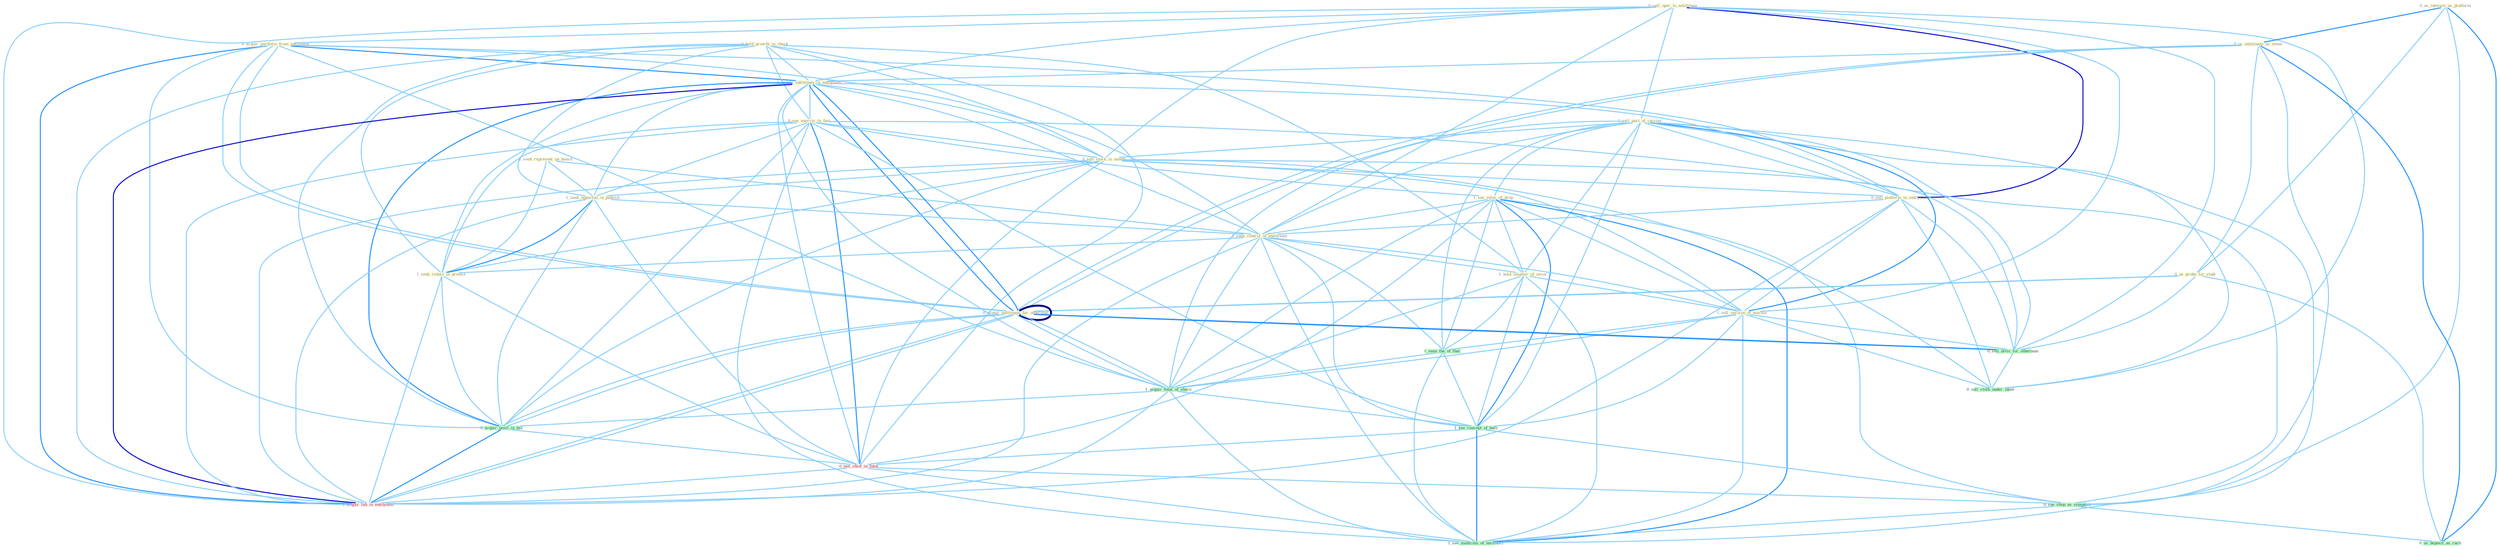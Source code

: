 Graph G{ 
    node
    [shape=polygon,style=filled,width=.5,height=.06,color="#BDFCC9",fixedsize=true,fontsize=4,
    fontcolor="#2f4f4f"];
    {node
    [color="#ffffe0", fontcolor="#8b7d6b"] "0_sell_oper_to_entitynam " "0_us_interest_as_platform " "0_acquir_portfolio_from_entitynam " "1_sell_part_of_carrier " "0_us_entitynam_as_stone " "0_hold_growth_in_check " "1_seek_represent_on_board " "1_acquir_entitynam_in_entitynam " "0_see_exercis_in_fact " "0_sell_stock_in_month " "0_us_probe_for_studi " "1_seek_opportun_in_publish " "1_see_veloc_of_drop " "0_sell_platform_to_entitynam " "1_seek_control_of_entitynam " "1_hold_smatter_of_secur " "1_sell_version_of_machin " "0_acquir_entitynam_for_othernum " "1_seek_reduct_in_protect "}
{node [color="#fff0f5", fontcolor="#b22222"] "0_see_chief_in_futur " "1_acquir_lab_in_entitynam "}
edge [color="#B0E2FF"];

	"0_sell_oper_to_entitynam " -- "0_acquir_portfolio_from_entitynam " [w="1", color="#87cefa" ];
	"0_sell_oper_to_entitynam " -- "1_sell_part_of_carrier " [w="1", color="#87cefa" ];
	"0_sell_oper_to_entitynam " -- "1_acquir_entitynam_in_entitynam " [w="1", color="#87cefa" ];
	"0_sell_oper_to_entitynam " -- "0_sell_stock_in_month " [w="1", color="#87cefa" ];
	"0_sell_oper_to_entitynam " -- "0_sell_platform_to_entitynam " [w="3", color="#0000cd" , len=0.6];
	"0_sell_oper_to_entitynam " -- "1_seek_control_of_entitynam " [w="1", color="#87cefa" ];
	"0_sell_oper_to_entitynam " -- "1_sell_version_of_machin " [w="1", color="#87cefa" ];
	"0_sell_oper_to_entitynam " -- "0_sell_divis_for_othernum " [w="1", color="#87cefa" ];
	"0_sell_oper_to_entitynam " -- "0_sell_cloth_under_label " [w="1", color="#87cefa" ];
	"0_sell_oper_to_entitynam " -- "1_acquir_lab_in_entitynam " [w="1", color="#87cefa" ];
	"0_us_interest_as_platform " -- "0_us_entitynam_as_stone " [w="2", color="#1e90ff" , len=0.8];
	"0_us_interest_as_platform " -- "0_us_probe_for_studi " [w="1", color="#87cefa" ];
	"0_us_interest_as_platform " -- "0_see_shop_as_symptom " [w="1", color="#87cefa" ];
	"0_us_interest_as_platform " -- "0_us_deposit_as_cach " [w="2", color="#1e90ff" , len=0.8];
	"0_acquir_portfolio_from_entitynam " -- "1_acquir_entitynam_in_entitynam " [w="2", color="#1e90ff" , len=0.8];
	"0_acquir_portfolio_from_entitynam " -- "0_sell_platform_to_entitynam " [w="1", color="#87cefa" ];
	"0_acquir_portfolio_from_entitynam " -- "1_seek_control_of_entitynam " [w="1", color="#87cefa" ];
	"0_acquir_portfolio_from_entitynam " -- "0_acquir_entitynam_for_othernum " [w="1", color="#87cefa" ];
	"0_acquir_portfolio_from_entitynam " -- "0_acquir_entitynam_for_othernum " [w="1", color="#87cefa" ];
	"0_acquir_portfolio_from_entitynam " -- "1_acquir_total_of_share " [w="1", color="#87cefa" ];
	"0_acquir_portfolio_from_entitynam " -- "0_acquir_posit_in_bid " [w="1", color="#87cefa" ];
	"0_acquir_portfolio_from_entitynam " -- "1_acquir_lab_in_entitynam " [w="2", color="#1e90ff" , len=0.8];
	"1_sell_part_of_carrier " -- "0_sell_stock_in_month " [w="1", color="#87cefa" ];
	"1_sell_part_of_carrier " -- "1_see_veloc_of_drop " [w="1", color="#87cefa" ];
	"1_sell_part_of_carrier " -- "0_sell_platform_to_entitynam " [w="1", color="#87cefa" ];
	"1_sell_part_of_carrier " -- "1_seek_control_of_entitynam " [w="1", color="#87cefa" ];
	"1_sell_part_of_carrier " -- "1_hold_smatter_of_secur " [w="1", color="#87cefa" ];
	"1_sell_part_of_carrier " -- "1_sell_version_of_machin " [w="2", color="#1e90ff" , len=0.8];
	"1_sell_part_of_carrier " -- "1_seen_the_of_that " [w="1", color="#87cefa" ];
	"1_sell_part_of_carrier " -- "0_sell_divis_for_othernum " [w="1", color="#87cefa" ];
	"1_sell_part_of_carrier " -- "1_acquir_total_of_share " [w="1", color="#87cefa" ];
	"1_sell_part_of_carrier " -- "0_sell_cloth_under_label " [w="1", color="#87cefa" ];
	"1_sell_part_of_carrier " -- "1_see_concept_of_both " [w="1", color="#87cefa" ];
	"1_sell_part_of_carrier " -- "1_see_modicum_of_normalci " [w="1", color="#87cefa" ];
	"0_us_entitynam_as_stone " -- "1_acquir_entitynam_in_entitynam " [w="1", color="#87cefa" ];
	"0_us_entitynam_as_stone " -- "0_us_probe_for_studi " [w="1", color="#87cefa" ];
	"0_us_entitynam_as_stone " -- "0_acquir_entitynam_for_othernum " [w="1", color="#87cefa" ];
	"0_us_entitynam_as_stone " -- "0_acquir_entitynam_for_othernum " [w="1", color="#87cefa" ];
	"0_us_entitynam_as_stone " -- "0_see_shop_as_symptom " [w="1", color="#87cefa" ];
	"0_us_entitynam_as_stone " -- "0_us_deposit_as_cach " [w="2", color="#1e90ff" , len=0.8];
	"0_hold_growth_in_check " -- "1_acquir_entitynam_in_entitynam " [w="1", color="#87cefa" ];
	"0_hold_growth_in_check " -- "0_see_exercis_in_fact " [w="1", color="#87cefa" ];
	"0_hold_growth_in_check " -- "0_sell_stock_in_month " [w="1", color="#87cefa" ];
	"0_hold_growth_in_check " -- "1_seek_opportun_in_publish " [w="1", color="#87cefa" ];
	"0_hold_growth_in_check " -- "1_hold_smatter_of_secur " [w="1", color="#87cefa" ];
	"0_hold_growth_in_check " -- "1_seek_reduct_in_protect " [w="1", color="#87cefa" ];
	"0_hold_growth_in_check " -- "0_acquir_posit_in_bid " [w="1", color="#87cefa" ];
	"0_hold_growth_in_check " -- "0_see_chief_in_futur " [w="1", color="#87cefa" ];
	"0_hold_growth_in_check " -- "1_acquir_lab_in_entitynam " [w="1", color="#87cefa" ];
	"1_seek_represent_on_board " -- "1_seek_opportun_in_publish " [w="1", color="#87cefa" ];
	"1_seek_represent_on_board " -- "1_seek_control_of_entitynam " [w="1", color="#87cefa" ];
	"1_seek_represent_on_board " -- "1_seek_reduct_in_protect " [w="1", color="#87cefa" ];
	"1_acquir_entitynam_in_entitynam " -- "0_see_exercis_in_fact " [w="1", color="#87cefa" ];
	"1_acquir_entitynam_in_entitynam " -- "0_sell_stock_in_month " [w="1", color="#87cefa" ];
	"1_acquir_entitynam_in_entitynam " -- "1_seek_opportun_in_publish " [w="1", color="#87cefa" ];
	"1_acquir_entitynam_in_entitynam " -- "0_sell_platform_to_entitynam " [w="1", color="#87cefa" ];
	"1_acquir_entitynam_in_entitynam " -- "1_seek_control_of_entitynam " [w="1", color="#87cefa" ];
	"1_acquir_entitynam_in_entitynam " -- "0_acquir_entitynam_for_othernum " [w="2", color="#1e90ff" , len=0.8];
	"1_acquir_entitynam_in_entitynam " -- "1_seek_reduct_in_protect " [w="1", color="#87cefa" ];
	"1_acquir_entitynam_in_entitynam " -- "0_acquir_entitynam_for_othernum " [w="2", color="#1e90ff" , len=0.8];
	"1_acquir_entitynam_in_entitynam " -- "1_acquir_total_of_share " [w="1", color="#87cefa" ];
	"1_acquir_entitynam_in_entitynam " -- "0_acquir_posit_in_bid " [w="2", color="#1e90ff" , len=0.8];
	"1_acquir_entitynam_in_entitynam " -- "0_see_chief_in_futur " [w="1", color="#87cefa" ];
	"1_acquir_entitynam_in_entitynam " -- "1_acquir_lab_in_entitynam " [w="3", color="#0000cd" , len=0.6];
	"0_see_exercis_in_fact " -- "0_sell_stock_in_month " [w="1", color="#87cefa" ];
	"0_see_exercis_in_fact " -- "1_seek_opportun_in_publish " [w="1", color="#87cefa" ];
	"0_see_exercis_in_fact " -- "1_see_veloc_of_drop " [w="1", color="#87cefa" ];
	"0_see_exercis_in_fact " -- "1_seek_reduct_in_protect " [w="1", color="#87cefa" ];
	"0_see_exercis_in_fact " -- "0_acquir_posit_in_bid " [w="1", color="#87cefa" ];
	"0_see_exercis_in_fact " -- "1_see_concept_of_both " [w="1", color="#87cefa" ];
	"0_see_exercis_in_fact " -- "0_see_chief_in_futur " [w="2", color="#1e90ff" , len=0.8];
	"0_see_exercis_in_fact " -- "0_see_shop_as_symptom " [w="1", color="#87cefa" ];
	"0_see_exercis_in_fact " -- "1_acquir_lab_in_entitynam " [w="1", color="#87cefa" ];
	"0_see_exercis_in_fact " -- "1_see_modicum_of_normalci " [w="1", color="#87cefa" ];
	"0_sell_stock_in_month " -- "1_seek_opportun_in_publish " [w="1", color="#87cefa" ];
	"0_sell_stock_in_month " -- "0_sell_platform_to_entitynam " [w="1", color="#87cefa" ];
	"0_sell_stock_in_month " -- "1_sell_version_of_machin " [w="1", color="#87cefa" ];
	"0_sell_stock_in_month " -- "1_seek_reduct_in_protect " [w="1", color="#87cefa" ];
	"0_sell_stock_in_month " -- "0_sell_divis_for_othernum " [w="1", color="#87cefa" ];
	"0_sell_stock_in_month " -- "0_sell_cloth_under_label " [w="1", color="#87cefa" ];
	"0_sell_stock_in_month " -- "0_acquir_posit_in_bid " [w="1", color="#87cefa" ];
	"0_sell_stock_in_month " -- "0_see_chief_in_futur " [w="1", color="#87cefa" ];
	"0_sell_stock_in_month " -- "1_acquir_lab_in_entitynam " [w="1", color="#87cefa" ];
	"0_us_probe_for_studi " -- "0_acquir_entitynam_for_othernum " [w="1", color="#87cefa" ];
	"0_us_probe_for_studi " -- "0_acquir_entitynam_for_othernum " [w="1", color="#87cefa" ];
	"0_us_probe_for_studi " -- "0_sell_divis_for_othernum " [w="1", color="#87cefa" ];
	"0_us_probe_for_studi " -- "0_us_deposit_as_cach " [w="1", color="#87cefa" ];
	"1_seek_opportun_in_publish " -- "1_seek_control_of_entitynam " [w="1", color="#87cefa" ];
	"1_seek_opportun_in_publish " -- "1_seek_reduct_in_protect " [w="2", color="#1e90ff" , len=0.8];
	"1_seek_opportun_in_publish " -- "0_acquir_posit_in_bid " [w="1", color="#87cefa" ];
	"1_seek_opportun_in_publish " -- "0_see_chief_in_futur " [w="1", color="#87cefa" ];
	"1_seek_opportun_in_publish " -- "1_acquir_lab_in_entitynam " [w="1", color="#87cefa" ];
	"1_see_veloc_of_drop " -- "1_seek_control_of_entitynam " [w="1", color="#87cefa" ];
	"1_see_veloc_of_drop " -- "1_hold_smatter_of_secur " [w="1", color="#87cefa" ];
	"1_see_veloc_of_drop " -- "1_sell_version_of_machin " [w="1", color="#87cefa" ];
	"1_see_veloc_of_drop " -- "1_seen_the_of_that " [w="1", color="#87cefa" ];
	"1_see_veloc_of_drop " -- "1_acquir_total_of_share " [w="1", color="#87cefa" ];
	"1_see_veloc_of_drop " -- "1_see_concept_of_both " [w="2", color="#1e90ff" , len=0.8];
	"1_see_veloc_of_drop " -- "0_see_chief_in_futur " [w="1", color="#87cefa" ];
	"1_see_veloc_of_drop " -- "0_see_shop_as_symptom " [w="1", color="#87cefa" ];
	"1_see_veloc_of_drop " -- "1_see_modicum_of_normalci " [w="2", color="#1e90ff" , len=0.8];
	"0_sell_platform_to_entitynam " -- "1_seek_control_of_entitynam " [w="1", color="#87cefa" ];
	"0_sell_platform_to_entitynam " -- "1_sell_version_of_machin " [w="1", color="#87cefa" ];
	"0_sell_platform_to_entitynam " -- "0_sell_divis_for_othernum " [w="1", color="#87cefa" ];
	"0_sell_platform_to_entitynam " -- "0_sell_cloth_under_label " [w="1", color="#87cefa" ];
	"0_sell_platform_to_entitynam " -- "1_acquir_lab_in_entitynam " [w="1", color="#87cefa" ];
	"1_seek_control_of_entitynam " -- "1_hold_smatter_of_secur " [w="1", color="#87cefa" ];
	"1_seek_control_of_entitynam " -- "1_sell_version_of_machin " [w="1", color="#87cefa" ];
	"1_seek_control_of_entitynam " -- "1_seek_reduct_in_protect " [w="1", color="#87cefa" ];
	"1_seek_control_of_entitynam " -- "1_seen_the_of_that " [w="1", color="#87cefa" ];
	"1_seek_control_of_entitynam " -- "1_acquir_total_of_share " [w="1", color="#87cefa" ];
	"1_seek_control_of_entitynam " -- "1_see_concept_of_both " [w="1", color="#87cefa" ];
	"1_seek_control_of_entitynam " -- "1_acquir_lab_in_entitynam " [w="1", color="#87cefa" ];
	"1_seek_control_of_entitynam " -- "1_see_modicum_of_normalci " [w="1", color="#87cefa" ];
	"1_hold_smatter_of_secur " -- "1_sell_version_of_machin " [w="1", color="#87cefa" ];
	"1_hold_smatter_of_secur " -- "1_seen_the_of_that " [w="1", color="#87cefa" ];
	"1_hold_smatter_of_secur " -- "1_acquir_total_of_share " [w="1", color="#87cefa" ];
	"1_hold_smatter_of_secur " -- "1_see_concept_of_both " [w="1", color="#87cefa" ];
	"1_hold_smatter_of_secur " -- "1_see_modicum_of_normalci " [w="1", color="#87cefa" ];
	"1_sell_version_of_machin " -- "1_seen_the_of_that " [w="1", color="#87cefa" ];
	"1_sell_version_of_machin " -- "0_sell_divis_for_othernum " [w="1", color="#87cefa" ];
	"1_sell_version_of_machin " -- "1_acquir_total_of_share " [w="1", color="#87cefa" ];
	"1_sell_version_of_machin " -- "0_sell_cloth_under_label " [w="1", color="#87cefa" ];
	"1_sell_version_of_machin " -- "1_see_concept_of_both " [w="1", color="#87cefa" ];
	"1_sell_version_of_machin " -- "1_see_modicum_of_normalci " [w="1", color="#87cefa" ];
	"0_acquir_entitynam_for_othernum " -- "0_acquir_entitynam_for_othernum " [w="4", style=bold, color="#000080", len=0.4];
	"0_acquir_entitynam_for_othernum " -- "0_sell_divis_for_othernum " [w="2", color="#1e90ff" , len=0.8];
	"0_acquir_entitynam_for_othernum " -- "1_acquir_total_of_share " [w="1", color="#87cefa" ];
	"0_acquir_entitynam_for_othernum " -- "0_acquir_posit_in_bid " [w="1", color="#87cefa" ];
	"0_acquir_entitynam_for_othernum " -- "1_acquir_lab_in_entitynam " [w="1", color="#87cefa" ];
	"1_seek_reduct_in_protect " -- "0_acquir_posit_in_bid " [w="1", color="#87cefa" ];
	"1_seek_reduct_in_protect " -- "0_see_chief_in_futur " [w="1", color="#87cefa" ];
	"1_seek_reduct_in_protect " -- "1_acquir_lab_in_entitynam " [w="1", color="#87cefa" ];
	"0_acquir_entitynam_for_othernum " -- "0_sell_divis_for_othernum " [w="2", color="#1e90ff" , len=0.8];
	"0_acquir_entitynam_for_othernum " -- "1_acquir_total_of_share " [w="1", color="#87cefa" ];
	"0_acquir_entitynam_for_othernum " -- "0_acquir_posit_in_bid " [w="1", color="#87cefa" ];
	"0_acquir_entitynam_for_othernum " -- "1_acquir_lab_in_entitynam " [w="1", color="#87cefa" ];
	"1_seen_the_of_that " -- "1_acquir_total_of_share " [w="1", color="#87cefa" ];
	"1_seen_the_of_that " -- "1_see_concept_of_both " [w="1", color="#87cefa" ];
	"1_seen_the_of_that " -- "1_see_modicum_of_normalci " [w="1", color="#87cefa" ];
	"0_sell_divis_for_othernum " -- "0_sell_cloth_under_label " [w="1", color="#87cefa" ];
	"1_acquir_total_of_share " -- "0_acquir_posit_in_bid " [w="1", color="#87cefa" ];
	"1_acquir_total_of_share " -- "1_see_concept_of_both " [w="1", color="#87cefa" ];
	"1_acquir_total_of_share " -- "1_acquir_lab_in_entitynam " [w="1", color="#87cefa" ];
	"1_acquir_total_of_share " -- "1_see_modicum_of_normalci " [w="1", color="#87cefa" ];
	"0_acquir_posit_in_bid " -- "0_see_chief_in_futur " [w="1", color="#87cefa" ];
	"0_acquir_posit_in_bid " -- "1_acquir_lab_in_entitynam " [w="2", color="#1e90ff" , len=0.8];
	"1_see_concept_of_both " -- "0_see_chief_in_futur " [w="1", color="#87cefa" ];
	"1_see_concept_of_both " -- "0_see_shop_as_symptom " [w="1", color="#87cefa" ];
	"1_see_concept_of_both " -- "1_see_modicum_of_normalci " [w="2", color="#1e90ff" , len=0.8];
	"0_see_chief_in_futur " -- "0_see_shop_as_symptom " [w="1", color="#87cefa" ];
	"0_see_chief_in_futur " -- "1_acquir_lab_in_entitynam " [w="1", color="#87cefa" ];
	"0_see_chief_in_futur " -- "1_see_modicum_of_normalci " [w="1", color="#87cefa" ];
	"0_see_shop_as_symptom " -- "0_us_deposit_as_cach " [w="1", color="#87cefa" ];
	"0_see_shop_as_symptom " -- "1_see_modicum_of_normalci " [w="1", color="#87cefa" ];
}